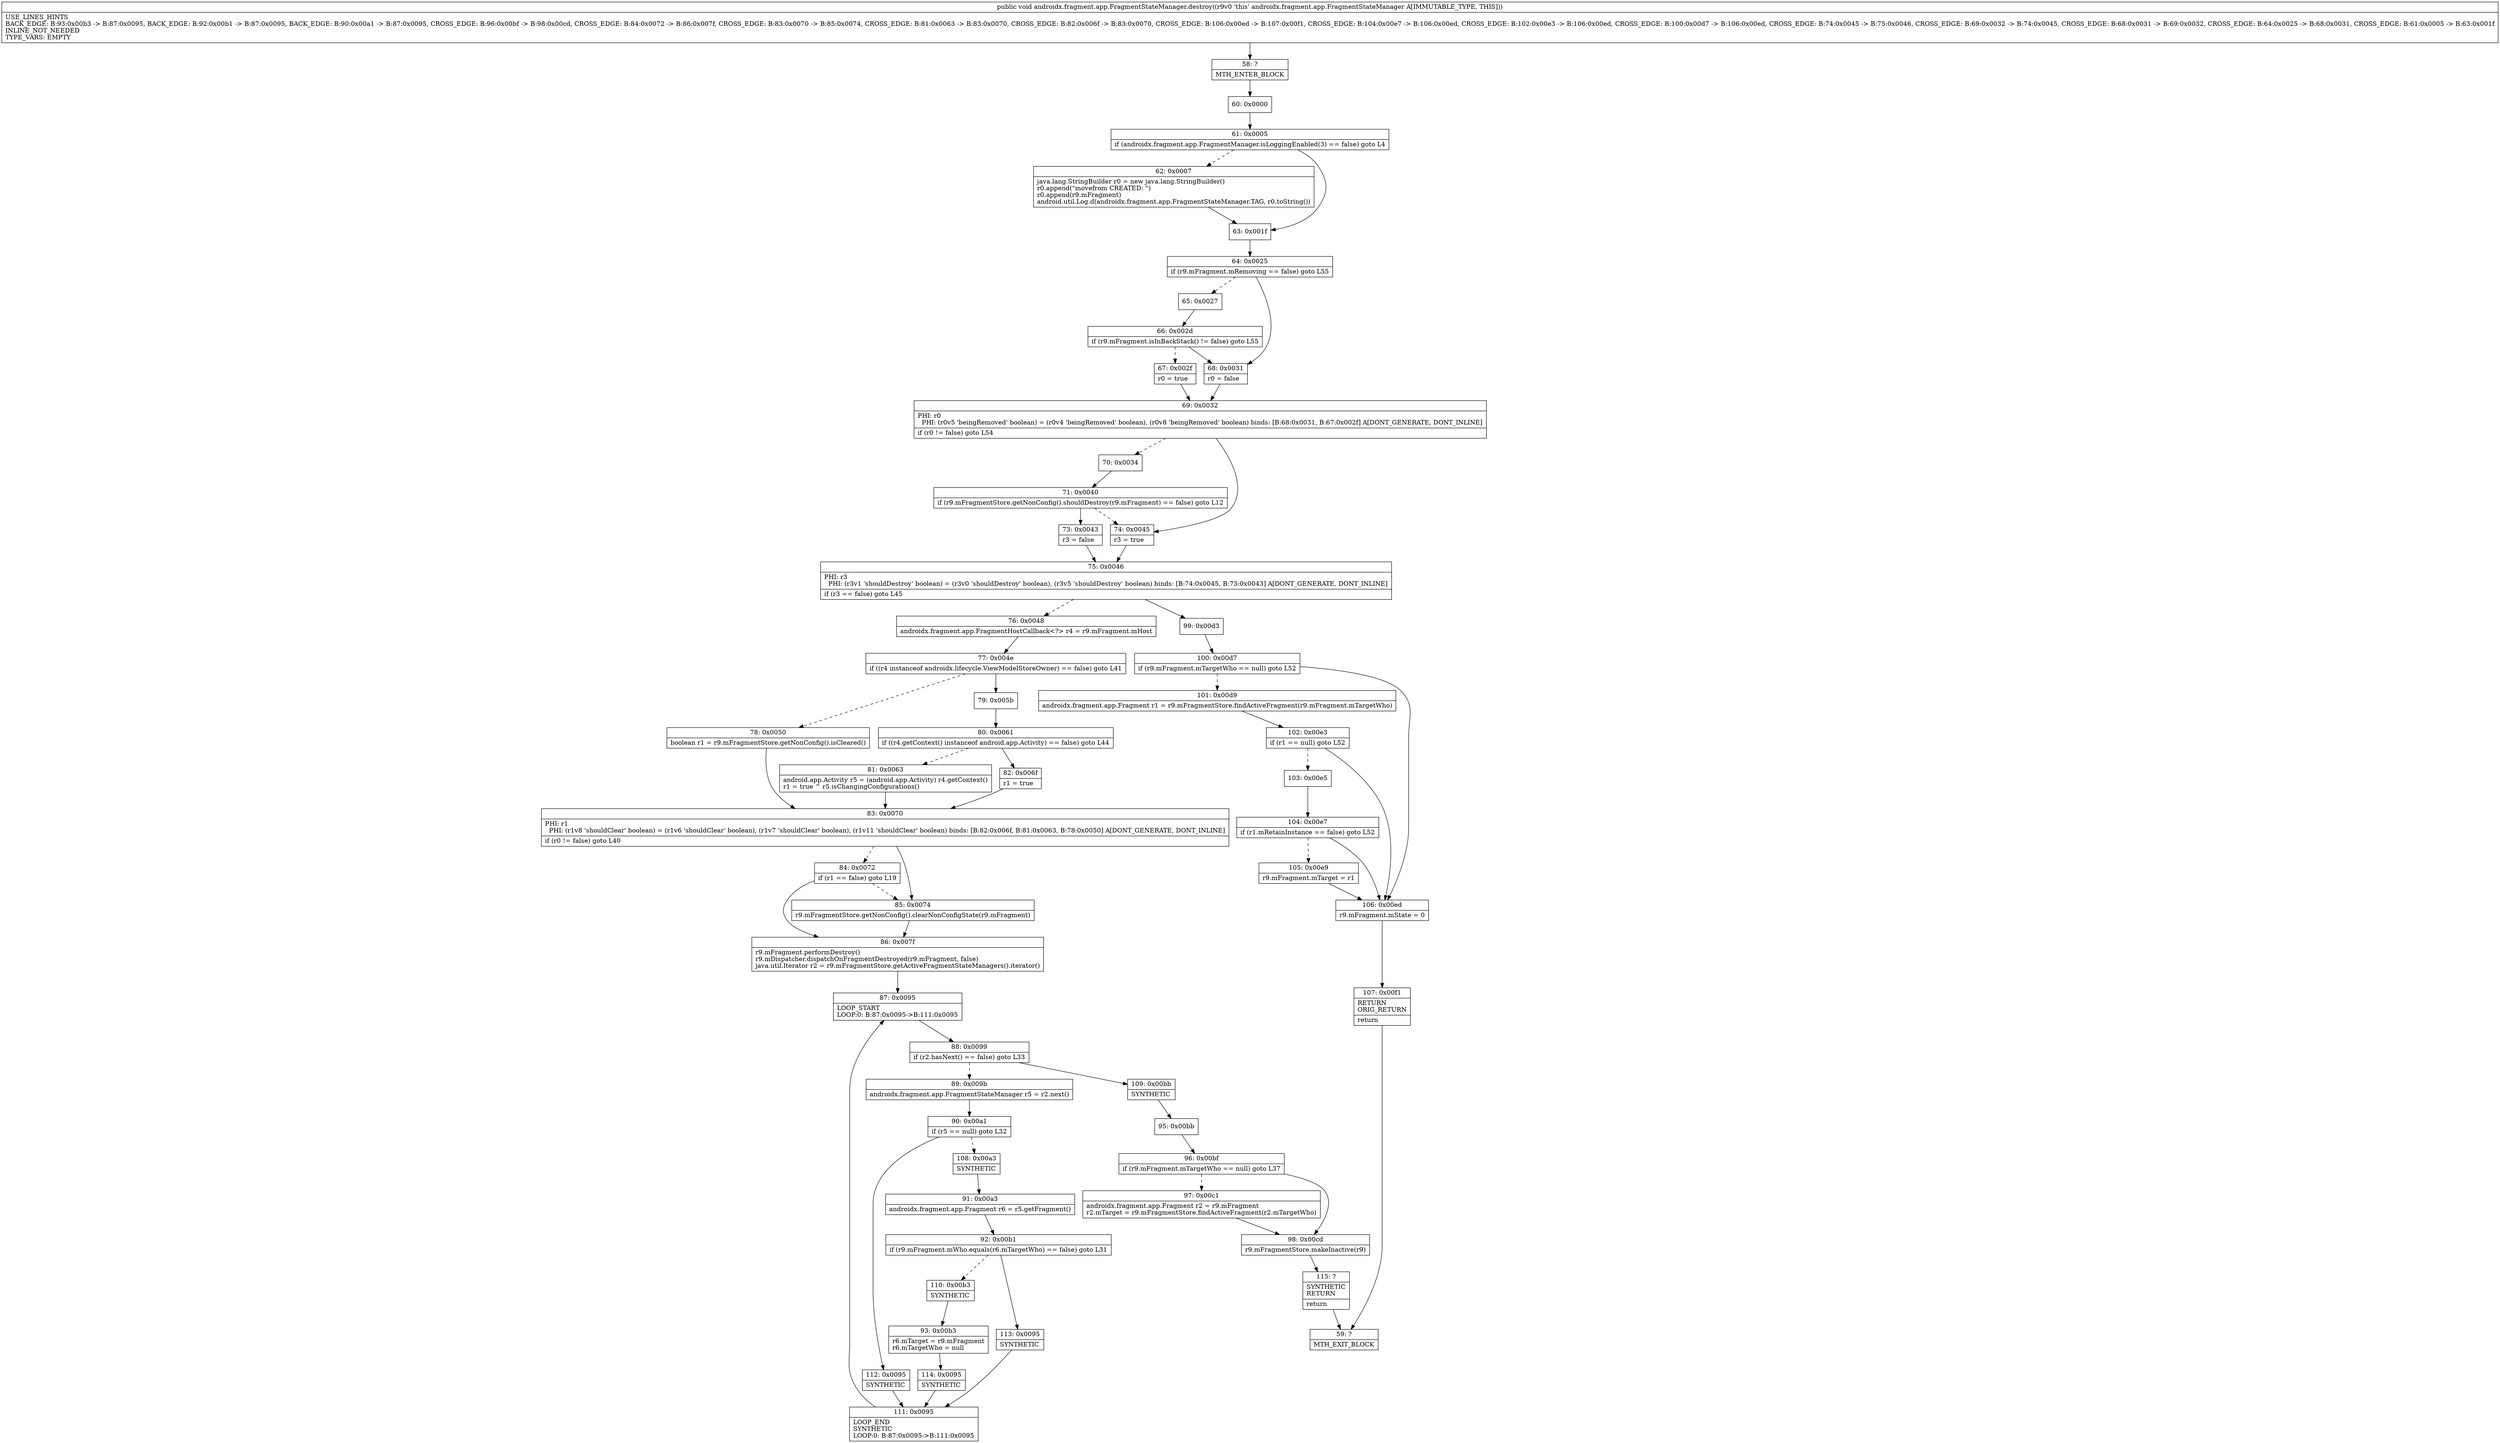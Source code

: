digraph "CFG forandroidx.fragment.app.FragmentStateManager.destroy()V" {
Node_58 [shape=record,label="{58\:\ ?|MTH_ENTER_BLOCK\l}"];
Node_60 [shape=record,label="{60\:\ 0x0000}"];
Node_61 [shape=record,label="{61\:\ 0x0005|if (androidx.fragment.app.FragmentManager.isLoggingEnabled(3) == false) goto L4\l}"];
Node_62 [shape=record,label="{62\:\ 0x0007|java.lang.StringBuilder r0 = new java.lang.StringBuilder()\lr0.append(\"movefrom CREATED: \")\lr0.append(r9.mFragment)\landroid.util.Log.d(androidx.fragment.app.FragmentStateManager.TAG, r0.toString())\l}"];
Node_63 [shape=record,label="{63\:\ 0x001f}"];
Node_64 [shape=record,label="{64\:\ 0x0025|if (r9.mFragment.mRemoving == false) goto L55\l}"];
Node_65 [shape=record,label="{65\:\ 0x0027}"];
Node_66 [shape=record,label="{66\:\ 0x002d|if (r9.mFragment.isInBackStack() != false) goto L55\l}"];
Node_67 [shape=record,label="{67\:\ 0x002f|r0 = true\l}"];
Node_69 [shape=record,label="{69\:\ 0x0032|PHI: r0 \l  PHI: (r0v5 'beingRemoved' boolean) = (r0v4 'beingRemoved' boolean), (r0v8 'beingRemoved' boolean) binds: [B:68:0x0031, B:67:0x002f] A[DONT_GENERATE, DONT_INLINE]\l|if (r0 != false) goto L54\l}"];
Node_70 [shape=record,label="{70\:\ 0x0034}"];
Node_71 [shape=record,label="{71\:\ 0x0040|if (r9.mFragmentStore.getNonConfig().shouldDestroy(r9.mFragment) == false) goto L12\l}"];
Node_73 [shape=record,label="{73\:\ 0x0043|r3 = false\l}"];
Node_75 [shape=record,label="{75\:\ 0x0046|PHI: r3 \l  PHI: (r3v1 'shouldDestroy' boolean) = (r3v0 'shouldDestroy' boolean), (r3v5 'shouldDestroy' boolean) binds: [B:74:0x0045, B:73:0x0043] A[DONT_GENERATE, DONT_INLINE]\l|if (r3 == false) goto L45\l}"];
Node_76 [shape=record,label="{76\:\ 0x0048|androidx.fragment.app.FragmentHostCallback\<?\> r4 = r9.mFragment.mHost\l}"];
Node_77 [shape=record,label="{77\:\ 0x004e|if ((r4 instanceof androidx.lifecycle.ViewModelStoreOwner) == false) goto L41\l}"];
Node_78 [shape=record,label="{78\:\ 0x0050|boolean r1 = r9.mFragmentStore.getNonConfig().isCleared()\l}"];
Node_83 [shape=record,label="{83\:\ 0x0070|PHI: r1 \l  PHI: (r1v8 'shouldClear' boolean) = (r1v6 'shouldClear' boolean), (r1v7 'shouldClear' boolean), (r1v11 'shouldClear' boolean) binds: [B:82:0x006f, B:81:0x0063, B:78:0x0050] A[DONT_GENERATE, DONT_INLINE]\l|if (r0 != false) goto L40\l}"];
Node_84 [shape=record,label="{84\:\ 0x0072|if (r1 == false) goto L19\l}"];
Node_86 [shape=record,label="{86\:\ 0x007f|r9.mFragment.performDestroy()\lr9.mDispatcher.dispatchOnFragmentDestroyed(r9.mFragment, false)\ljava.util.Iterator r2 = r9.mFragmentStore.getActiveFragmentStateManagers().iterator()\l}"];
Node_87 [shape=record,label="{87\:\ 0x0095|LOOP_START\lLOOP:0: B:87:0x0095\-\>B:111:0x0095\l}"];
Node_88 [shape=record,label="{88\:\ 0x0099|if (r2.hasNext() == false) goto L33\l}"];
Node_89 [shape=record,label="{89\:\ 0x009b|androidx.fragment.app.FragmentStateManager r5 = r2.next()\l}"];
Node_90 [shape=record,label="{90\:\ 0x00a1|if (r5 == null) goto L32\l}"];
Node_108 [shape=record,label="{108\:\ 0x00a3|SYNTHETIC\l}"];
Node_91 [shape=record,label="{91\:\ 0x00a3|androidx.fragment.app.Fragment r6 = r5.getFragment()\l}"];
Node_92 [shape=record,label="{92\:\ 0x00b1|if (r9.mFragment.mWho.equals(r6.mTargetWho) == false) goto L31\l}"];
Node_110 [shape=record,label="{110\:\ 0x00b3|SYNTHETIC\l}"];
Node_93 [shape=record,label="{93\:\ 0x00b3|r6.mTarget = r9.mFragment\lr6.mTargetWho = null\l}"];
Node_114 [shape=record,label="{114\:\ 0x0095|SYNTHETIC\l}"];
Node_111 [shape=record,label="{111\:\ 0x0095|LOOP_END\lSYNTHETIC\lLOOP:0: B:87:0x0095\-\>B:111:0x0095\l}"];
Node_113 [shape=record,label="{113\:\ 0x0095|SYNTHETIC\l}"];
Node_112 [shape=record,label="{112\:\ 0x0095|SYNTHETIC\l}"];
Node_109 [shape=record,label="{109\:\ 0x00bb|SYNTHETIC\l}"];
Node_95 [shape=record,label="{95\:\ 0x00bb}"];
Node_96 [shape=record,label="{96\:\ 0x00bf|if (r9.mFragment.mTargetWho == null) goto L37\l}"];
Node_97 [shape=record,label="{97\:\ 0x00c1|androidx.fragment.app.Fragment r2 = r9.mFragment\lr2.mTarget = r9.mFragmentStore.findActiveFragment(r2.mTargetWho)\l}"];
Node_98 [shape=record,label="{98\:\ 0x00cd|r9.mFragmentStore.makeInactive(r9)\l}"];
Node_115 [shape=record,label="{115\:\ ?|SYNTHETIC\lRETURN\l|return\l}"];
Node_59 [shape=record,label="{59\:\ ?|MTH_EXIT_BLOCK\l}"];
Node_85 [shape=record,label="{85\:\ 0x0074|r9.mFragmentStore.getNonConfig().clearNonConfigState(r9.mFragment)\l}"];
Node_79 [shape=record,label="{79\:\ 0x005b}"];
Node_80 [shape=record,label="{80\:\ 0x0061|if ((r4.getContext() instanceof android.app.Activity) == false) goto L44\l}"];
Node_81 [shape=record,label="{81\:\ 0x0063|android.app.Activity r5 = (android.app.Activity) r4.getContext()\lr1 = true ^ r5.isChangingConfigurations()\l}"];
Node_82 [shape=record,label="{82\:\ 0x006f|r1 = true\l}"];
Node_99 [shape=record,label="{99\:\ 0x00d3}"];
Node_100 [shape=record,label="{100\:\ 0x00d7|if (r9.mFragment.mTargetWho == null) goto L52\l}"];
Node_101 [shape=record,label="{101\:\ 0x00d9|androidx.fragment.app.Fragment r1 = r9.mFragmentStore.findActiveFragment(r9.mFragment.mTargetWho)\l}"];
Node_102 [shape=record,label="{102\:\ 0x00e3|if (r1 == null) goto L52\l}"];
Node_103 [shape=record,label="{103\:\ 0x00e5}"];
Node_104 [shape=record,label="{104\:\ 0x00e7|if (r1.mRetainInstance == false) goto L52\l}"];
Node_105 [shape=record,label="{105\:\ 0x00e9|r9.mFragment.mTarget = r1\l}"];
Node_106 [shape=record,label="{106\:\ 0x00ed|r9.mFragment.mState = 0\l}"];
Node_107 [shape=record,label="{107\:\ 0x00f1|RETURN\lORIG_RETURN\l|return\l}"];
Node_74 [shape=record,label="{74\:\ 0x0045|r3 = true\l}"];
Node_68 [shape=record,label="{68\:\ 0x0031|r0 = false\l}"];
MethodNode[shape=record,label="{public void androidx.fragment.app.FragmentStateManager.destroy((r9v0 'this' androidx.fragment.app.FragmentStateManager A[IMMUTABLE_TYPE, THIS]))  | USE_LINES_HINTS\lBACK_EDGE: B:93:0x00b3 \-\> B:87:0x0095, BACK_EDGE: B:92:0x00b1 \-\> B:87:0x0095, BACK_EDGE: B:90:0x00a1 \-\> B:87:0x0095, CROSS_EDGE: B:96:0x00bf \-\> B:98:0x00cd, CROSS_EDGE: B:84:0x0072 \-\> B:86:0x007f, CROSS_EDGE: B:83:0x0070 \-\> B:85:0x0074, CROSS_EDGE: B:81:0x0063 \-\> B:83:0x0070, CROSS_EDGE: B:82:0x006f \-\> B:83:0x0070, CROSS_EDGE: B:106:0x00ed \-\> B:107:0x00f1, CROSS_EDGE: B:104:0x00e7 \-\> B:106:0x00ed, CROSS_EDGE: B:102:0x00e3 \-\> B:106:0x00ed, CROSS_EDGE: B:100:0x00d7 \-\> B:106:0x00ed, CROSS_EDGE: B:74:0x0045 \-\> B:75:0x0046, CROSS_EDGE: B:69:0x0032 \-\> B:74:0x0045, CROSS_EDGE: B:68:0x0031 \-\> B:69:0x0032, CROSS_EDGE: B:64:0x0025 \-\> B:68:0x0031, CROSS_EDGE: B:61:0x0005 \-\> B:63:0x001f\lINLINE_NOT_NEEDED\lTYPE_VARS: EMPTY\l}"];
MethodNode -> Node_58;Node_58 -> Node_60;
Node_60 -> Node_61;
Node_61 -> Node_62[style=dashed];
Node_61 -> Node_63;
Node_62 -> Node_63;
Node_63 -> Node_64;
Node_64 -> Node_65[style=dashed];
Node_64 -> Node_68;
Node_65 -> Node_66;
Node_66 -> Node_67[style=dashed];
Node_66 -> Node_68;
Node_67 -> Node_69;
Node_69 -> Node_70[style=dashed];
Node_69 -> Node_74;
Node_70 -> Node_71;
Node_71 -> Node_73;
Node_71 -> Node_74[style=dashed];
Node_73 -> Node_75;
Node_75 -> Node_76[style=dashed];
Node_75 -> Node_99;
Node_76 -> Node_77;
Node_77 -> Node_78[style=dashed];
Node_77 -> Node_79;
Node_78 -> Node_83;
Node_83 -> Node_84[style=dashed];
Node_83 -> Node_85;
Node_84 -> Node_85[style=dashed];
Node_84 -> Node_86;
Node_86 -> Node_87;
Node_87 -> Node_88;
Node_88 -> Node_89[style=dashed];
Node_88 -> Node_109;
Node_89 -> Node_90;
Node_90 -> Node_108[style=dashed];
Node_90 -> Node_112;
Node_108 -> Node_91;
Node_91 -> Node_92;
Node_92 -> Node_110[style=dashed];
Node_92 -> Node_113;
Node_110 -> Node_93;
Node_93 -> Node_114;
Node_114 -> Node_111;
Node_111 -> Node_87;
Node_113 -> Node_111;
Node_112 -> Node_111;
Node_109 -> Node_95;
Node_95 -> Node_96;
Node_96 -> Node_97[style=dashed];
Node_96 -> Node_98;
Node_97 -> Node_98;
Node_98 -> Node_115;
Node_115 -> Node_59;
Node_85 -> Node_86;
Node_79 -> Node_80;
Node_80 -> Node_81[style=dashed];
Node_80 -> Node_82;
Node_81 -> Node_83;
Node_82 -> Node_83;
Node_99 -> Node_100;
Node_100 -> Node_101[style=dashed];
Node_100 -> Node_106;
Node_101 -> Node_102;
Node_102 -> Node_103[style=dashed];
Node_102 -> Node_106;
Node_103 -> Node_104;
Node_104 -> Node_105[style=dashed];
Node_104 -> Node_106;
Node_105 -> Node_106;
Node_106 -> Node_107;
Node_107 -> Node_59;
Node_74 -> Node_75;
Node_68 -> Node_69;
}

